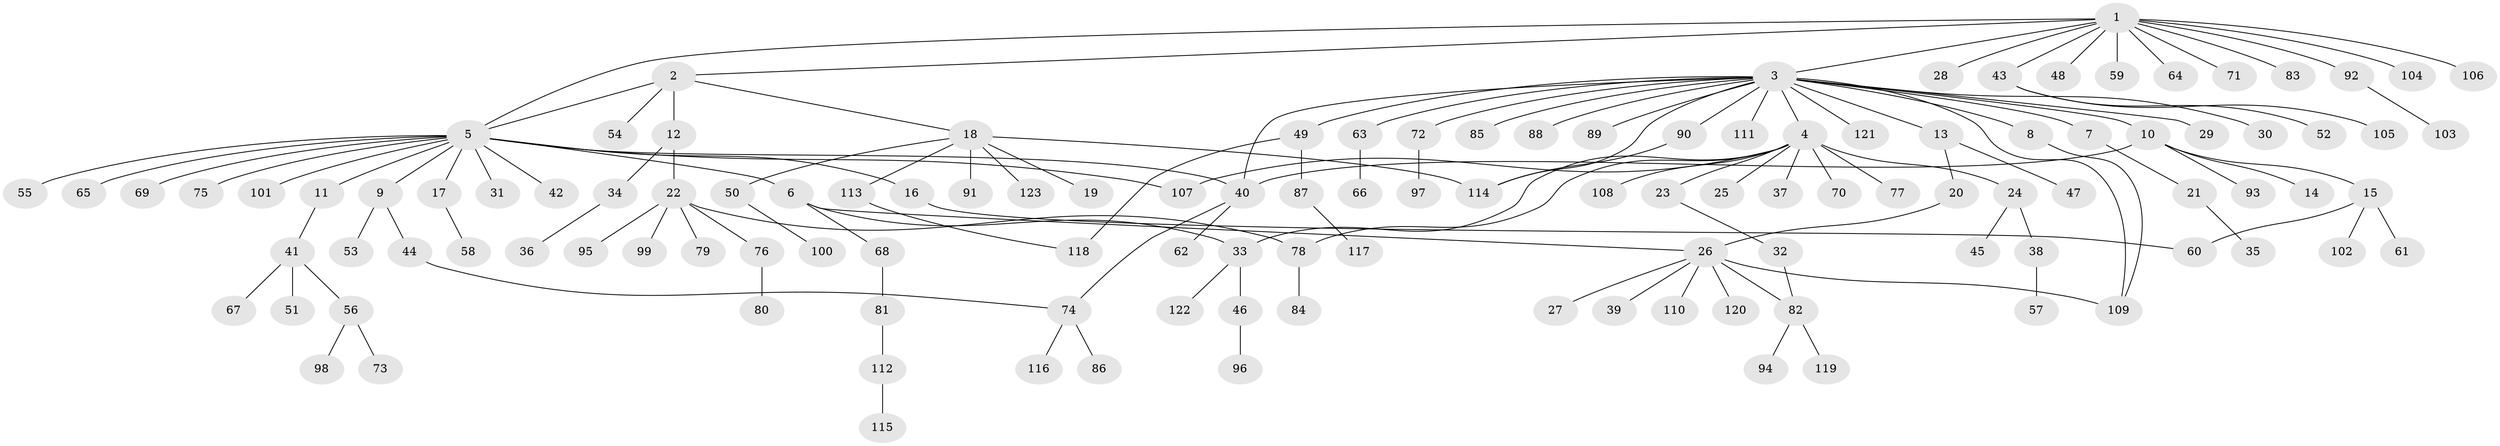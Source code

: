 // coarse degree distribution, {12: 0.010416666666666666, 6: 0.03125, 18: 0.010416666666666666, 10: 0.020833333333333332, 15: 0.010416666666666666, 2: 0.21875, 1: 0.6145833333333334, 7: 0.010416666666666666, 3: 0.052083333333333336, 4: 0.020833333333333332}
// Generated by graph-tools (version 1.1) at 2025/23/03/03/25 07:23:51]
// undirected, 123 vertices, 137 edges
graph export_dot {
graph [start="1"]
  node [color=gray90,style=filled];
  1;
  2;
  3;
  4;
  5;
  6;
  7;
  8;
  9;
  10;
  11;
  12;
  13;
  14;
  15;
  16;
  17;
  18;
  19;
  20;
  21;
  22;
  23;
  24;
  25;
  26;
  27;
  28;
  29;
  30;
  31;
  32;
  33;
  34;
  35;
  36;
  37;
  38;
  39;
  40;
  41;
  42;
  43;
  44;
  45;
  46;
  47;
  48;
  49;
  50;
  51;
  52;
  53;
  54;
  55;
  56;
  57;
  58;
  59;
  60;
  61;
  62;
  63;
  64;
  65;
  66;
  67;
  68;
  69;
  70;
  71;
  72;
  73;
  74;
  75;
  76;
  77;
  78;
  79;
  80;
  81;
  82;
  83;
  84;
  85;
  86;
  87;
  88;
  89;
  90;
  91;
  92;
  93;
  94;
  95;
  96;
  97;
  98;
  99;
  100;
  101;
  102;
  103;
  104;
  105;
  106;
  107;
  108;
  109;
  110;
  111;
  112;
  113;
  114;
  115;
  116;
  117;
  118;
  119;
  120;
  121;
  122;
  123;
  1 -- 2;
  1 -- 3;
  1 -- 5;
  1 -- 28;
  1 -- 43;
  1 -- 48;
  1 -- 59;
  1 -- 64;
  1 -- 71;
  1 -- 83;
  1 -- 92;
  1 -- 104;
  1 -- 106;
  2 -- 5;
  2 -- 12;
  2 -- 18;
  2 -- 54;
  3 -- 4;
  3 -- 7;
  3 -- 8;
  3 -- 10;
  3 -- 13;
  3 -- 29;
  3 -- 30;
  3 -- 40;
  3 -- 49;
  3 -- 63;
  3 -- 72;
  3 -- 85;
  3 -- 88;
  3 -- 89;
  3 -- 90;
  3 -- 109;
  3 -- 111;
  3 -- 114;
  3 -- 121;
  4 -- 23;
  4 -- 24;
  4 -- 25;
  4 -- 33;
  4 -- 37;
  4 -- 70;
  4 -- 77;
  4 -- 78;
  4 -- 107;
  4 -- 108;
  5 -- 6;
  5 -- 9;
  5 -- 11;
  5 -- 16;
  5 -- 17;
  5 -- 31;
  5 -- 40;
  5 -- 42;
  5 -- 55;
  5 -- 65;
  5 -- 69;
  5 -- 75;
  5 -- 101;
  5 -- 107;
  6 -- 26;
  6 -- 33;
  6 -- 68;
  7 -- 21;
  8 -- 109;
  9 -- 44;
  9 -- 53;
  10 -- 14;
  10 -- 15;
  10 -- 40;
  10 -- 93;
  11 -- 41;
  12 -- 22;
  12 -- 34;
  13 -- 20;
  13 -- 47;
  15 -- 60;
  15 -- 61;
  15 -- 102;
  16 -- 60;
  17 -- 58;
  18 -- 19;
  18 -- 50;
  18 -- 91;
  18 -- 113;
  18 -- 114;
  18 -- 123;
  20 -- 26;
  21 -- 35;
  22 -- 76;
  22 -- 78;
  22 -- 79;
  22 -- 95;
  22 -- 99;
  23 -- 32;
  24 -- 38;
  24 -- 45;
  26 -- 27;
  26 -- 39;
  26 -- 82;
  26 -- 109;
  26 -- 110;
  26 -- 120;
  32 -- 82;
  33 -- 46;
  33 -- 122;
  34 -- 36;
  38 -- 57;
  40 -- 62;
  40 -- 74;
  41 -- 51;
  41 -- 56;
  41 -- 67;
  43 -- 52;
  43 -- 105;
  44 -- 74;
  46 -- 96;
  49 -- 87;
  49 -- 118;
  50 -- 100;
  56 -- 73;
  56 -- 98;
  63 -- 66;
  68 -- 81;
  72 -- 97;
  74 -- 86;
  74 -- 116;
  76 -- 80;
  78 -- 84;
  81 -- 112;
  82 -- 94;
  82 -- 119;
  87 -- 117;
  90 -- 114;
  92 -- 103;
  112 -- 115;
  113 -- 118;
}
